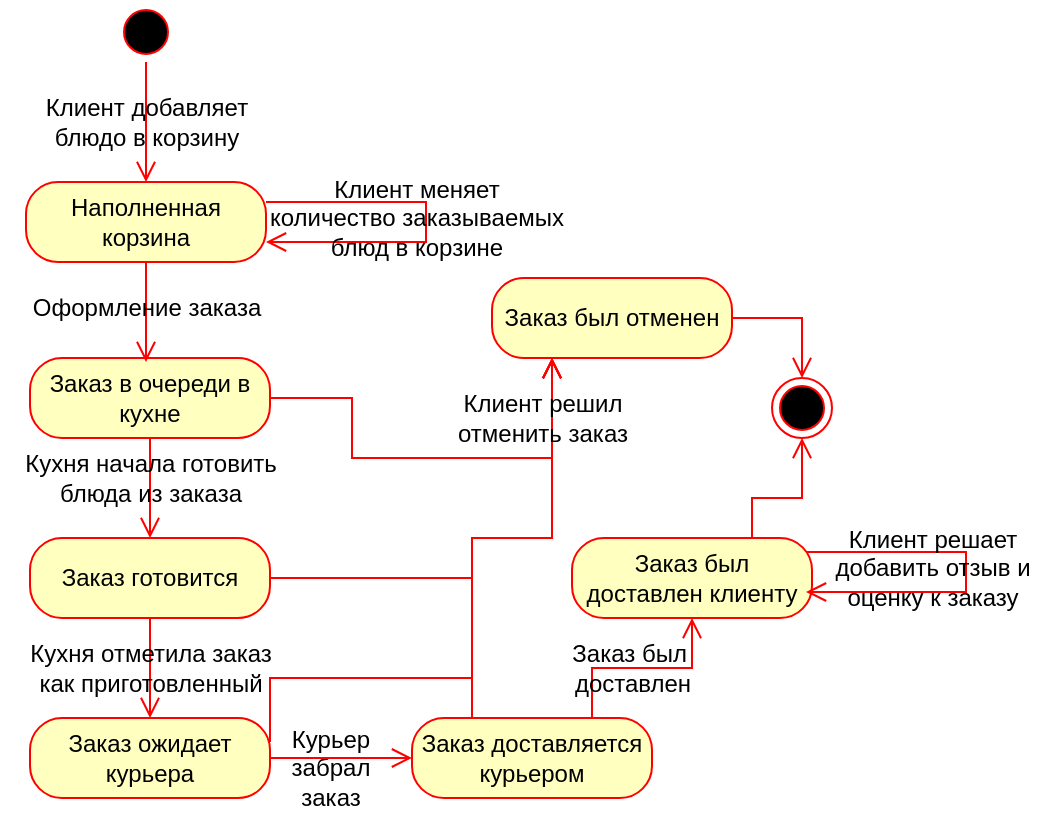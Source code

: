<mxfile version="21.3.2" type="device">
  <diagram name="Страница 1" id="Pb2mFA5OPGo9a01avhnO">
    <mxGraphModel dx="1050" dy="1738" grid="1" gridSize="10" guides="1" tooltips="1" connect="1" arrows="1" fold="1" page="1" pageScale="1" pageWidth="827" pageHeight="1169" math="0" shadow="0">
      <root>
        <mxCell id="0" />
        <mxCell id="1" parent="0" />
        <mxCell id="Gukk3LiFeYjdp7rrloEt-1" value="" style="ellipse;html=1;shape=startState;fillColor=#000000;strokeColor=#ff0000;" parent="1" vertex="1">
          <mxGeometry x="155" y="-130" width="30" height="30" as="geometry" />
        </mxCell>
        <mxCell id="Gukk3LiFeYjdp7rrloEt-2" value="" style="edgeStyle=orthogonalEdgeStyle;html=1;verticalAlign=bottom;endArrow=open;endSize=8;strokeColor=#ff0000;rounded=0;" parent="1" source="Gukk3LiFeYjdp7rrloEt-1" edge="1">
          <mxGeometry relative="1" as="geometry">
            <mxPoint x="170" y="-40" as="targetPoint" />
          </mxGeometry>
        </mxCell>
        <mxCell id="Gukk3LiFeYjdp7rrloEt-3" value="" style="ellipse;html=1;shape=endState;fillColor=#000000;strokeColor=#ff0000;" parent="1" vertex="1">
          <mxGeometry x="483" y="58" width="30" height="30" as="geometry" />
        </mxCell>
        <mxCell id="Gukk3LiFeYjdp7rrloEt-5" value="Заказ в очереди в кухне" style="rounded=1;whiteSpace=wrap;html=1;arcSize=40;fontColor=#000000;fillColor=#ffffc0;strokeColor=#ff0000;" parent="1" vertex="1">
          <mxGeometry x="112" y="48" width="120" height="40" as="geometry" />
        </mxCell>
        <mxCell id="Gukk3LiFeYjdp7rrloEt-6" value="" style="edgeStyle=orthogonalEdgeStyle;html=1;verticalAlign=bottom;endArrow=open;endSize=8;strokeColor=#ff0000;rounded=0;entryX=0.5;entryY=0;entryDx=0;entryDy=0;" parent="1" source="Gukk3LiFeYjdp7rrloEt-5" target="Gukk3LiFeYjdp7rrloEt-8" edge="1">
          <mxGeometry relative="1" as="geometry">
            <mxPoint x="173" y="148" as="targetPoint" />
          </mxGeometry>
        </mxCell>
        <mxCell id="Gukk3LiFeYjdp7rrloEt-7" value="Клиент добавляет &lt;br&gt;блюдо в корзину" style="text;html=1;align=center;verticalAlign=middle;resizable=0;points=[];autosize=1;strokeColor=none;fillColor=none;" parent="1" vertex="1">
          <mxGeometry x="110" y="-90" width="120" height="40" as="geometry" />
        </mxCell>
        <mxCell id="Gukk3LiFeYjdp7rrloEt-8" value="Заказ готовится" style="rounded=1;whiteSpace=wrap;html=1;arcSize=40;fontColor=#000000;fillColor=#ffffc0;strokeColor=#ff0000;" parent="1" vertex="1">
          <mxGeometry x="112" y="138" width="120" height="40" as="geometry" />
        </mxCell>
        <mxCell id="Gukk3LiFeYjdp7rrloEt-9" value="" style="edgeStyle=orthogonalEdgeStyle;html=1;verticalAlign=bottom;endArrow=open;endSize=8;strokeColor=#ff0000;rounded=0;entryX=0.5;entryY=0;entryDx=0;entryDy=0;" parent="1" source="Gukk3LiFeYjdp7rrloEt-8" target="Gukk3LiFeYjdp7rrloEt-10" edge="1">
          <mxGeometry relative="1" as="geometry">
            <mxPoint x="172" y="243" as="targetPoint" />
          </mxGeometry>
        </mxCell>
        <mxCell id="Gukk3LiFeYjdp7rrloEt-10" value="Заказ ожидает курьера" style="rounded=1;whiteSpace=wrap;html=1;arcSize=40;fontColor=#000000;fillColor=#ffffc0;strokeColor=#ff0000;" parent="1" vertex="1">
          <mxGeometry x="112" y="228" width="120" height="40" as="geometry" />
        </mxCell>
        <mxCell id="Gukk3LiFeYjdp7rrloEt-11" value="Заказ был отменен" style="rounded=1;whiteSpace=wrap;html=1;arcSize=40;fontColor=#000000;fillColor=#ffffc0;strokeColor=#ff0000;" parent="1" vertex="1">
          <mxGeometry x="343" y="8" width="120" height="40" as="geometry" />
        </mxCell>
        <mxCell id="Gukk3LiFeYjdp7rrloEt-12" value="Заказ доставляется курьером" style="rounded=1;whiteSpace=wrap;html=1;arcSize=40;fontColor=#000000;fillColor=#ffffc0;strokeColor=#ff0000;" parent="1" vertex="1">
          <mxGeometry x="303" y="228" width="120" height="40" as="geometry" />
        </mxCell>
        <mxCell id="Gukk3LiFeYjdp7rrloEt-13" value="Заказ был доставлен клиенту" style="rounded=1;whiteSpace=wrap;html=1;arcSize=40;fontColor=#000000;fillColor=#ffffc0;strokeColor=#ff0000;" parent="1" vertex="1">
          <mxGeometry x="383" y="138" width="120" height="40" as="geometry" />
        </mxCell>
        <mxCell id="Gukk3LiFeYjdp7rrloEt-14" value="Кухня начала готовить&lt;br&gt;блюда из заказа" style="text;html=1;align=center;verticalAlign=middle;resizable=0;points=[];autosize=1;strokeColor=none;fillColor=none;" parent="1" vertex="1">
          <mxGeometry x="97" y="88" width="150" height="40" as="geometry" />
        </mxCell>
        <mxCell id="Gukk3LiFeYjdp7rrloEt-15" value="Кухня отметила заказ &lt;br&gt;как приготовленный" style="text;html=1;align=center;verticalAlign=middle;resizable=0;points=[];autosize=1;strokeColor=none;fillColor=none;" parent="1" vertex="1">
          <mxGeometry x="102" y="183" width="140" height="40" as="geometry" />
        </mxCell>
        <mxCell id="Gukk3LiFeYjdp7rrloEt-16" value="Курьер &lt;br&gt;забрал &lt;br&gt;заказ" style="text;html=1;align=center;verticalAlign=middle;resizable=0;points=[];autosize=1;strokeColor=none;fillColor=none;" parent="1" vertex="1">
          <mxGeometry x="232" y="223" width="60" height="60" as="geometry" />
        </mxCell>
        <mxCell id="Gukk3LiFeYjdp7rrloEt-20" value="" style="edgeStyle=orthogonalEdgeStyle;html=1;verticalAlign=bottom;endArrow=open;endSize=8;strokeColor=#ff0000;rounded=0;exitX=1;exitY=0.5;exitDx=0;exitDy=0;entryX=0;entryY=0.5;entryDx=0;entryDy=0;" parent="1" source="Gukk3LiFeYjdp7rrloEt-10" target="Gukk3LiFeYjdp7rrloEt-12" edge="1">
          <mxGeometry relative="1" as="geometry">
            <mxPoint x="-27" y="348" as="targetPoint" />
          </mxGeometry>
        </mxCell>
        <mxCell id="Gukk3LiFeYjdp7rrloEt-22" value="" style="edgeStyle=orthogonalEdgeStyle;html=1;verticalAlign=bottom;endArrow=open;endSize=8;strokeColor=#ff0000;rounded=0;exitX=0.75;exitY=0;exitDx=0;exitDy=0;entryX=0.5;entryY=1;entryDx=0;entryDy=0;" parent="1" source="Gukk3LiFeYjdp7rrloEt-12" target="Gukk3LiFeYjdp7rrloEt-13" edge="1">
          <mxGeometry relative="1" as="geometry">
            <mxPoint x="313" y="258" as="targetPoint" />
            <mxPoint x="242" y="258" as="sourcePoint" />
          </mxGeometry>
        </mxCell>
        <mxCell id="Gukk3LiFeYjdp7rrloEt-25" value="Заказ был&amp;nbsp;&lt;br&gt;доставлен" style="text;html=1;align=center;verticalAlign=middle;resizable=0;points=[];autosize=1;strokeColor=none;fillColor=none;" parent="1" vertex="1">
          <mxGeometry x="373" y="183" width="80" height="40" as="geometry" />
        </mxCell>
        <mxCell id="Gukk3LiFeYjdp7rrloEt-26" value="" style="edgeStyle=orthogonalEdgeStyle;html=1;verticalAlign=bottom;endArrow=open;endSize=8;strokeColor=#ff0000;rounded=0;exitX=0.25;exitY=0;exitDx=0;exitDy=0;entryX=0.25;entryY=1;entryDx=0;entryDy=0;" parent="1" source="Gukk3LiFeYjdp7rrloEt-12" target="Gukk3LiFeYjdp7rrloEt-11" edge="1">
          <mxGeometry relative="1" as="geometry">
            <mxPoint x="313" y="258" as="targetPoint" />
            <mxPoint x="242" y="258" as="sourcePoint" />
          </mxGeometry>
        </mxCell>
        <mxCell id="Gukk3LiFeYjdp7rrloEt-27" value="" style="edgeStyle=orthogonalEdgeStyle;html=1;verticalAlign=bottom;endArrow=open;endSize=8;strokeColor=#ff0000;rounded=0;exitX=1;exitY=0.5;exitDx=0;exitDy=0;entryX=0.25;entryY=1;entryDx=0;entryDy=0;" parent="1" source="Gukk3LiFeYjdp7rrloEt-5" target="Gukk3LiFeYjdp7rrloEt-11" edge="1">
          <mxGeometry relative="1" as="geometry">
            <mxPoint x="333" y="98" as="targetPoint" />
            <mxPoint x="343" y="238" as="sourcePoint" />
            <Array as="points">
              <mxPoint x="273" y="68" />
              <mxPoint x="273" y="98" />
              <mxPoint x="373" y="98" />
            </Array>
          </mxGeometry>
        </mxCell>
        <mxCell id="Gukk3LiFeYjdp7rrloEt-28" value="" style="edgeStyle=orthogonalEdgeStyle;html=1;verticalAlign=bottom;endArrow=open;endSize=8;strokeColor=#ff0000;rounded=0;exitX=1;exitY=0.5;exitDx=0;exitDy=0;entryX=0.25;entryY=1;entryDx=0;entryDy=0;" parent="1" source="Gukk3LiFeYjdp7rrloEt-8" target="Gukk3LiFeYjdp7rrloEt-11" edge="1">
          <mxGeometry relative="1" as="geometry">
            <mxPoint x="383" y="58" as="targetPoint" />
            <mxPoint x="242" y="78" as="sourcePoint" />
            <Array as="points">
              <mxPoint x="333" y="158" />
              <mxPoint x="333" y="138" />
              <mxPoint x="373" y="138" />
            </Array>
          </mxGeometry>
        </mxCell>
        <mxCell id="Gukk3LiFeYjdp7rrloEt-29" value="" style="edgeStyle=orthogonalEdgeStyle;html=1;verticalAlign=bottom;endArrow=open;endSize=8;strokeColor=#ff0000;rounded=0;exitX=0;exitY=0.283;exitDx=0;exitDy=0;entryX=0.25;entryY=1;entryDx=0;entryDy=0;exitPerimeter=0;" parent="1" source="Gukk3LiFeYjdp7rrloEt-16" target="Gukk3LiFeYjdp7rrloEt-11" edge="1">
          <mxGeometry relative="1" as="geometry">
            <mxPoint x="373" y="58" as="targetPoint" />
            <mxPoint x="242" y="78" as="sourcePoint" />
            <Array as="points">
              <mxPoint x="232" y="208" />
              <mxPoint x="333" y="208" />
              <mxPoint x="333" y="138" />
              <mxPoint x="373" y="138" />
            </Array>
          </mxGeometry>
        </mxCell>
        <mxCell id="Gukk3LiFeYjdp7rrloEt-30" value="Клиент решил &lt;br&gt;отменить заказ" style="text;html=1;align=center;verticalAlign=middle;resizable=0;points=[];autosize=1;strokeColor=none;fillColor=none;" parent="1" vertex="1">
          <mxGeometry x="313" y="58" width="110" height="40" as="geometry" />
        </mxCell>
        <mxCell id="Gukk3LiFeYjdp7rrloEt-31" value="" style="edgeStyle=orthogonalEdgeStyle;html=1;verticalAlign=bottom;endArrow=open;endSize=8;strokeColor=#ff0000;rounded=0;exitX=1;exitY=0.5;exitDx=0;exitDy=0;entryX=0.5;entryY=0;entryDx=0;entryDy=0;" parent="1" source="Gukk3LiFeYjdp7rrloEt-11" target="Gukk3LiFeYjdp7rrloEt-3" edge="1">
          <mxGeometry relative="1" as="geometry">
            <mxPoint x="383" y="58" as="targetPoint" />
            <mxPoint x="242" y="78" as="sourcePoint" />
            <Array as="points">
              <mxPoint x="498" y="28" />
            </Array>
          </mxGeometry>
        </mxCell>
        <mxCell id="Gukk3LiFeYjdp7rrloEt-32" value="" style="edgeStyle=orthogonalEdgeStyle;html=1;verticalAlign=bottom;endArrow=open;endSize=8;strokeColor=#ff0000;rounded=0;exitX=0.75;exitY=0;exitDx=0;exitDy=0;entryX=0.5;entryY=1;entryDx=0;entryDy=0;" parent="1" source="Gukk3LiFeYjdp7rrloEt-13" target="Gukk3LiFeYjdp7rrloEt-3" edge="1">
          <mxGeometry relative="1" as="geometry">
            <mxPoint x="508" y="78" as="targetPoint" />
            <mxPoint x="473" y="38" as="sourcePoint" />
            <Array as="points">
              <mxPoint x="473" y="118" />
              <mxPoint x="498" y="118" />
            </Array>
          </mxGeometry>
        </mxCell>
        <mxCell id="GbKmk9D-5J5AulfFg-C6-1" value="Наполненная корзина" style="rounded=1;whiteSpace=wrap;html=1;arcSize=40;fontColor=#000000;fillColor=#ffffc0;strokeColor=#ff0000;" vertex="1" parent="1">
          <mxGeometry x="110" y="-40" width="120" height="40" as="geometry" />
        </mxCell>
        <mxCell id="GbKmk9D-5J5AulfFg-C6-4" value="" style="edgeStyle=orthogonalEdgeStyle;html=1;verticalAlign=bottom;endArrow=open;endSize=8;strokeColor=#ff0000;rounded=0;entryX=0.5;entryY=0;entryDx=0;entryDy=0;" edge="1" parent="1">
          <mxGeometry relative="1" as="geometry">
            <mxPoint x="170" y="50" as="targetPoint" />
            <mxPoint x="170" as="sourcePoint" />
          </mxGeometry>
        </mxCell>
        <mxCell id="GbKmk9D-5J5AulfFg-C6-5" value="Оформление заказа" style="text;html=1;align=center;verticalAlign=middle;resizable=0;points=[];autosize=1;strokeColor=none;fillColor=none;" vertex="1" parent="1">
          <mxGeometry x="100" y="8" width="140" height="30" as="geometry" />
        </mxCell>
        <mxCell id="GbKmk9D-5J5AulfFg-C6-6" value="" style="edgeStyle=orthogonalEdgeStyle;html=1;verticalAlign=bottom;endArrow=open;endSize=8;strokeColor=#ff0000;rounded=0;exitX=1;exitY=0.25;exitDx=0;exitDy=0;entryX=1;entryY=0.75;entryDx=0;entryDy=0;" edge="1" parent="1" source="GbKmk9D-5J5AulfFg-C6-1" target="GbKmk9D-5J5AulfFg-C6-1">
          <mxGeometry relative="1" as="geometry">
            <mxPoint x="280" y="-30" as="targetPoint" />
            <mxPoint x="180" y="100" as="sourcePoint" />
            <Array as="points">
              <mxPoint x="310" y="-30" />
              <mxPoint x="310" y="-10" />
            </Array>
          </mxGeometry>
        </mxCell>
        <mxCell id="GbKmk9D-5J5AulfFg-C6-9" value="Клиент меняет &lt;br&gt;количество заказываемых &lt;br&gt;блюд в корзине" style="text;html=1;align=center;verticalAlign=middle;resizable=0;points=[];autosize=1;strokeColor=none;fillColor=none;" vertex="1" parent="1">
          <mxGeometry x="220" y="-52" width="170" height="60" as="geometry" />
        </mxCell>
        <mxCell id="GbKmk9D-5J5AulfFg-C6-10" value="" style="edgeStyle=orthogonalEdgeStyle;html=1;verticalAlign=bottom;endArrow=open;endSize=8;strokeColor=#ff0000;rounded=0;exitX=1;exitY=0.25;exitDx=0;exitDy=0;entryX=1;entryY=0.75;entryDx=0;entryDy=0;" edge="1" parent="1">
          <mxGeometry relative="1" as="geometry">
            <mxPoint x="500" y="165" as="targetPoint" />
            <mxPoint x="500" y="145" as="sourcePoint" />
            <Array as="points">
              <mxPoint x="580" y="145" />
              <mxPoint x="580" y="165" />
            </Array>
          </mxGeometry>
        </mxCell>
        <mxCell id="GbKmk9D-5J5AulfFg-C6-11" value="Клиент решает &lt;br&gt;добавить отзыв и &lt;br&gt;оценку к заказу" style="text;html=1;align=center;verticalAlign=middle;resizable=0;points=[];autosize=1;strokeColor=none;fillColor=none;" vertex="1" parent="1">
          <mxGeometry x="503" y="123" width="120" height="60" as="geometry" />
        </mxCell>
      </root>
    </mxGraphModel>
  </diagram>
</mxfile>
